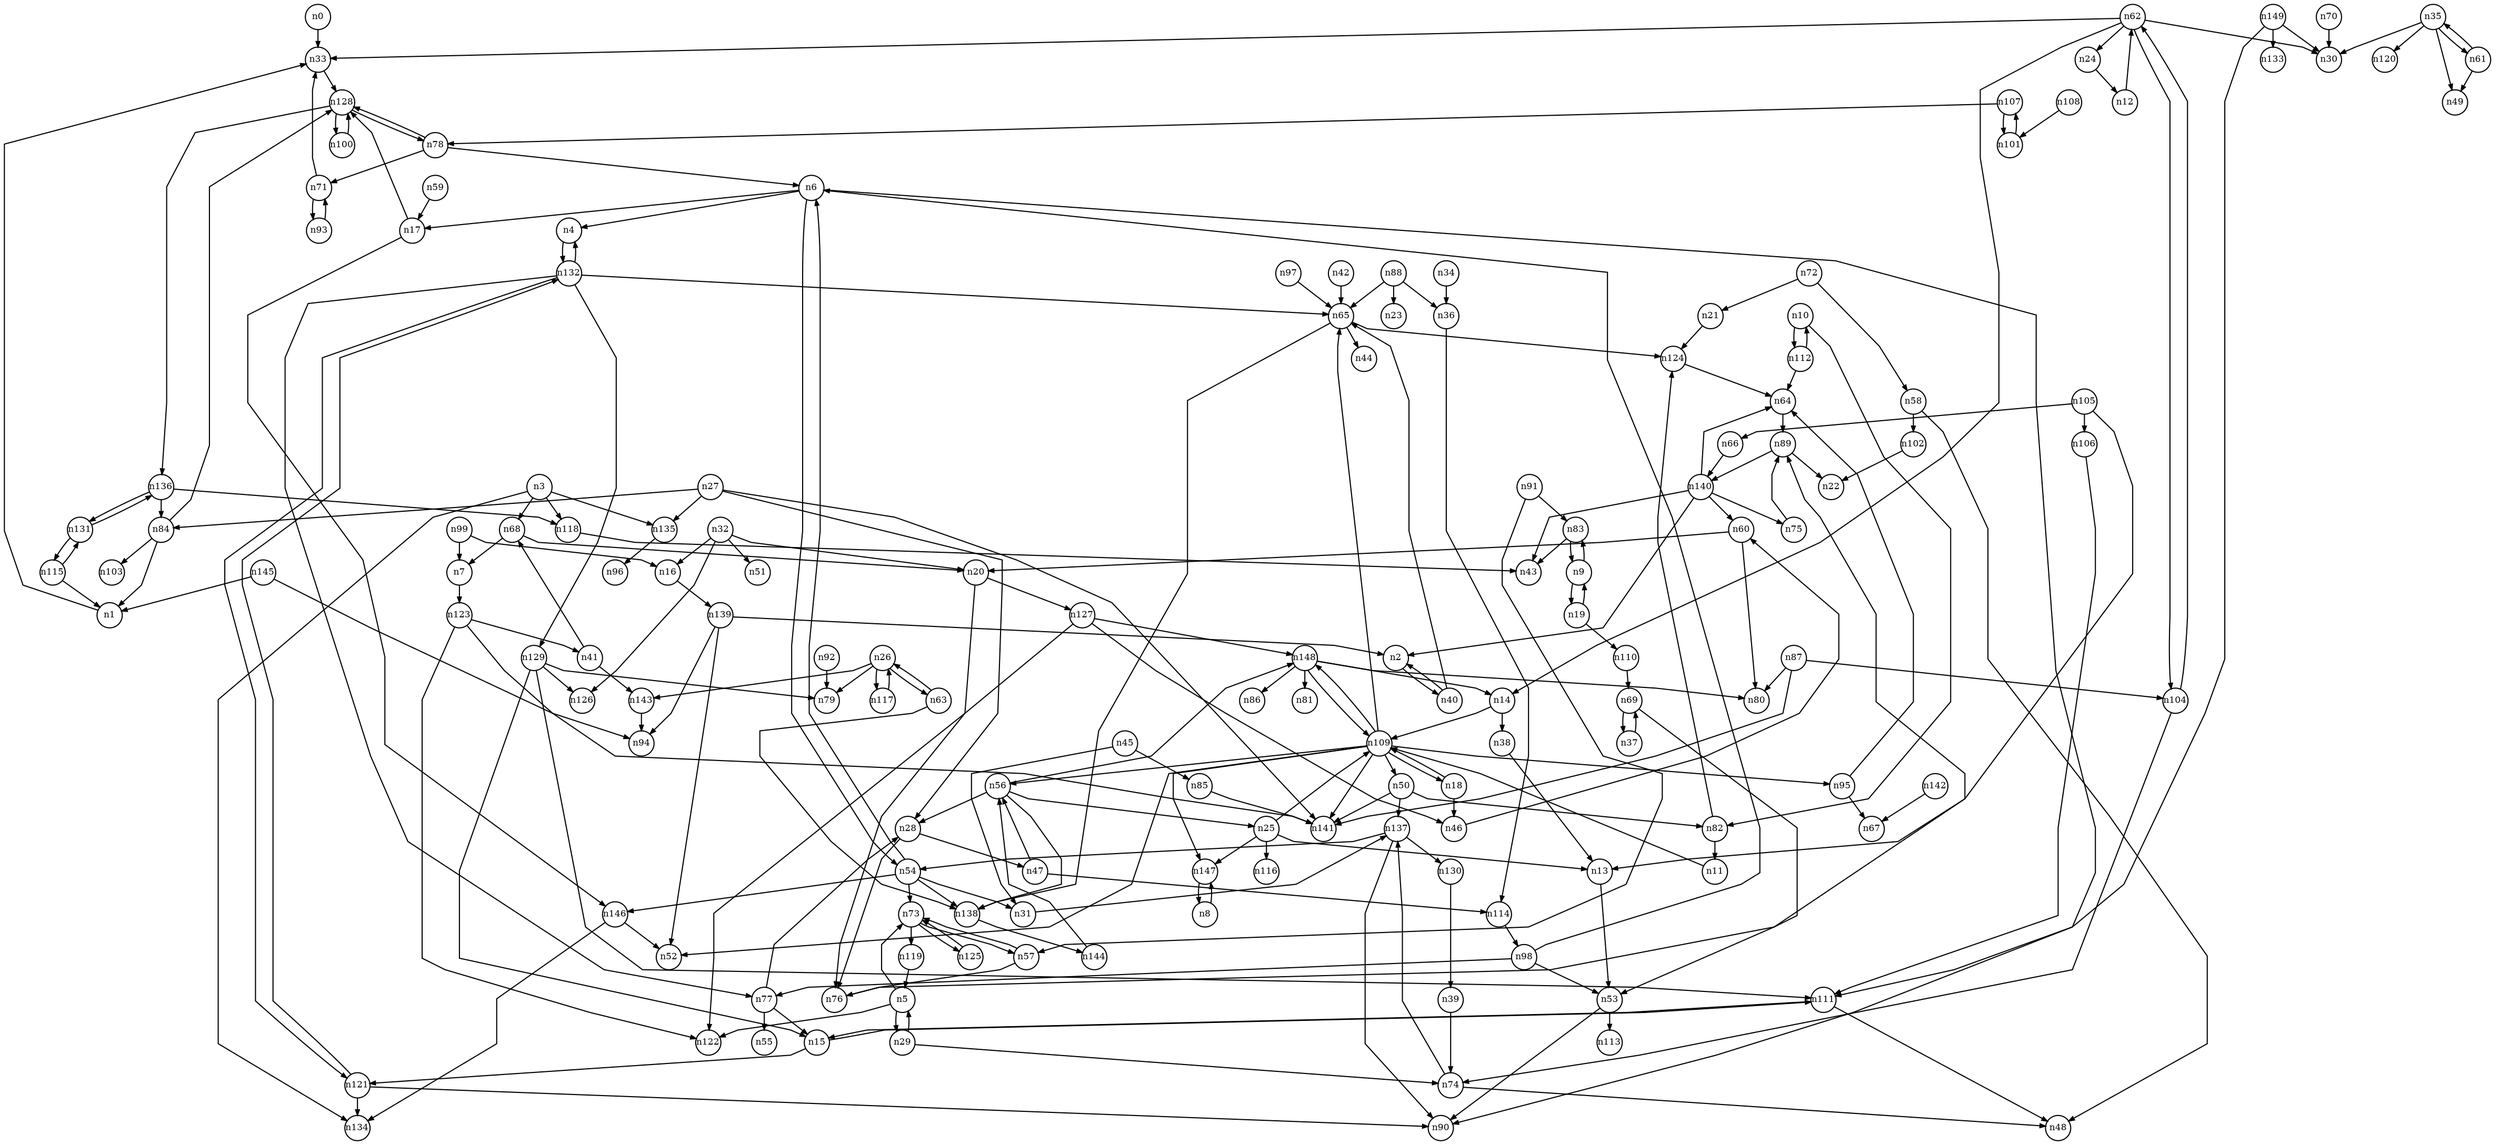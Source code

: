 digraph G{
splines=polyline;
ranksep=0.22;
nodesep=0.22;
nodesize=0.32;
fontsize=8
edge [arrowsize=0.5]
node [fontsize=8 shape=circle width=0.32 fixedsize=shape];

n33 -> n128
n0 -> n33
n1 -> n33
n68 -> n7
n68 -> n20
n3 -> n68
n3 -> n118
n3 -> n134
n3 -> n135
n118 -> n43
n135 -> n96
n73 -> n57
n73 -> n125
n73 -> n119
n5 -> n73
n5 -> n122
n5 -> n29
n4 -> n132
n6 -> n4
n6 -> n17
n6 -> n90
n6 -> n54
n17 -> n146
n17 -> n128
n147 -> n8
n8 -> n147
n83 -> n43
n83 -> n9
n9 -> n83
n9 -> n19
n82 -> n11
n82 -> n124
n10 -> n82
n10 -> n112
n112 -> n64
n112 -> n10
n53 -> n90
n53 -> n113
n13 -> n53
n38 -> n13
n14 -> n38
n14 -> n109
n111 -> n48
n111 -> n15
n15 -> n111
n15 -> n121
n121 -> n90
n121 -> n132
n121 -> n134
n139 -> n2
n139 -> n52
n139 -> n94
n16 -> n139
n146 -> n52
n146 -> n134
n46 -> n60
n18 -> n46
n18 -> n109
n19 -> n9
n19 -> n110
n110 -> n69
n76 -> n89
n20 -> n76
n20 -> n127
n124 -> n64
n21 -> n124
n12 -> n62
n24 -> n12
n25 -> n13
n25 -> n116
n25 -> n147
n25 -> n109
n26 -> n79
n26 -> n117
n26 -> n143
n26 -> n63
n117 -> n26
n143 -> n94
n28 -> n47
n28 -> n76
n27 -> n28
n27 -> n84
n27 -> n135
n27 -> n141
n84 -> n1
n84 -> n103
n84 -> n128
n47 -> n114
n47 -> n56
n29 -> n5
n29 -> n74
n74 -> n48
n74 -> n137
n137 -> n90
n137 -> n130
n137 -> n54
n31 -> n137
n32 -> n16
n32 -> n20
n32 -> n51
n32 -> n126
n36 -> n114
n34 -> n36
n35 -> n30
n35 -> n49
n35 -> n61
n35 -> n120
n61 -> n49
n61 -> n35
n114 -> n98
n39 -> n74
n2 -> n40
n40 -> n2
n40 -> n65
n65 -> n44
n65 -> n124
n65 -> n138
n41 -> n68
n41 -> n143
n42 -> n65
n45 -> n31
n45 -> n85
n85 -> n141
n60 -> n20
n60 -> n80
n50 -> n82
n50 -> n137
n50 -> n141
n54 -> n6
n54 -> n31
n54 -> n73
n54 -> n138
n54 -> n146
n138 -> n144
n56 -> n25
n56 -> n28
n56 -> n138
n56 -> n148
n148 -> n14
n148 -> n80
n148 -> n81
n148 -> n86
n148 -> n109
n57 -> n76
n57 -> n73
n58 -> n48
n58 -> n102
n102 -> n22
n59 -> n17
n62 -> n14
n62 -> n24
n62 -> n30
n62 -> n33
n62 -> n104
n63 -> n26
n63 -> n138
n140 -> n2
n140 -> n43
n140 -> n60
n140 -> n64
n140 -> n75
n66 -> n140
n7 -> n123
n37 -> n69
n69 -> n37
n69 -> n53
n70 -> n30
n71 -> n33
n71 -> n93
n93 -> n71
n72 -> n21
n72 -> n58
n125 -> n73
n77 -> n28
n77 -> n55
n77 -> n15
n78 -> n6
n78 -> n71
n78 -> n128
n11 -> n109
n87 -> n80
n87 -> n104
n87 -> n141
n104 -> n62
n104 -> n74
n88 -> n23
n88 -> n36
n88 -> n65
n89 -> n22
n89 -> n140
n91 -> n57
n91 -> n83
n92 -> n79
n64 -> n89
n95 -> n64
n95 -> n67
n97 -> n65
n98 -> n6
n98 -> n53
n98 -> n77
n99 -> n7
n99 -> n16
n105 -> n13
n105 -> n66
n105 -> n106
n106 -> n111
n107 -> n78
n107 -> n101
n101 -> n107
n108 -> n101
n109 -> n18
n109 -> n50
n109 -> n52
n109 -> n56
n109 -> n65
n109 -> n95
n109 -> n141
n109 -> n147
n109 -> n148
n115 -> n1
n115 -> n131
n119 -> n5
n132 -> n4
n132 -> n65
n132 -> n77
n132 -> n129
n132 -> n121
n123 -> n41
n123 -> n122
n123 -> n141
n127 -> n46
n127 -> n122
n127 -> n148
n128 -> n78
n128 -> n100
n128 -> n136
n100 -> n128
n136 -> n84
n136 -> n118
n136 -> n131
n129 -> n79
n129 -> n111
n129 -> n126
n129 -> n15
n131 -> n115
n131 -> n136
n130 -> n39
n75 -> n89
n142 -> n67
n144 -> n56
n145 -> n1
n145 -> n94
n149 -> n30
n149 -> n111
n149 -> n133
}
